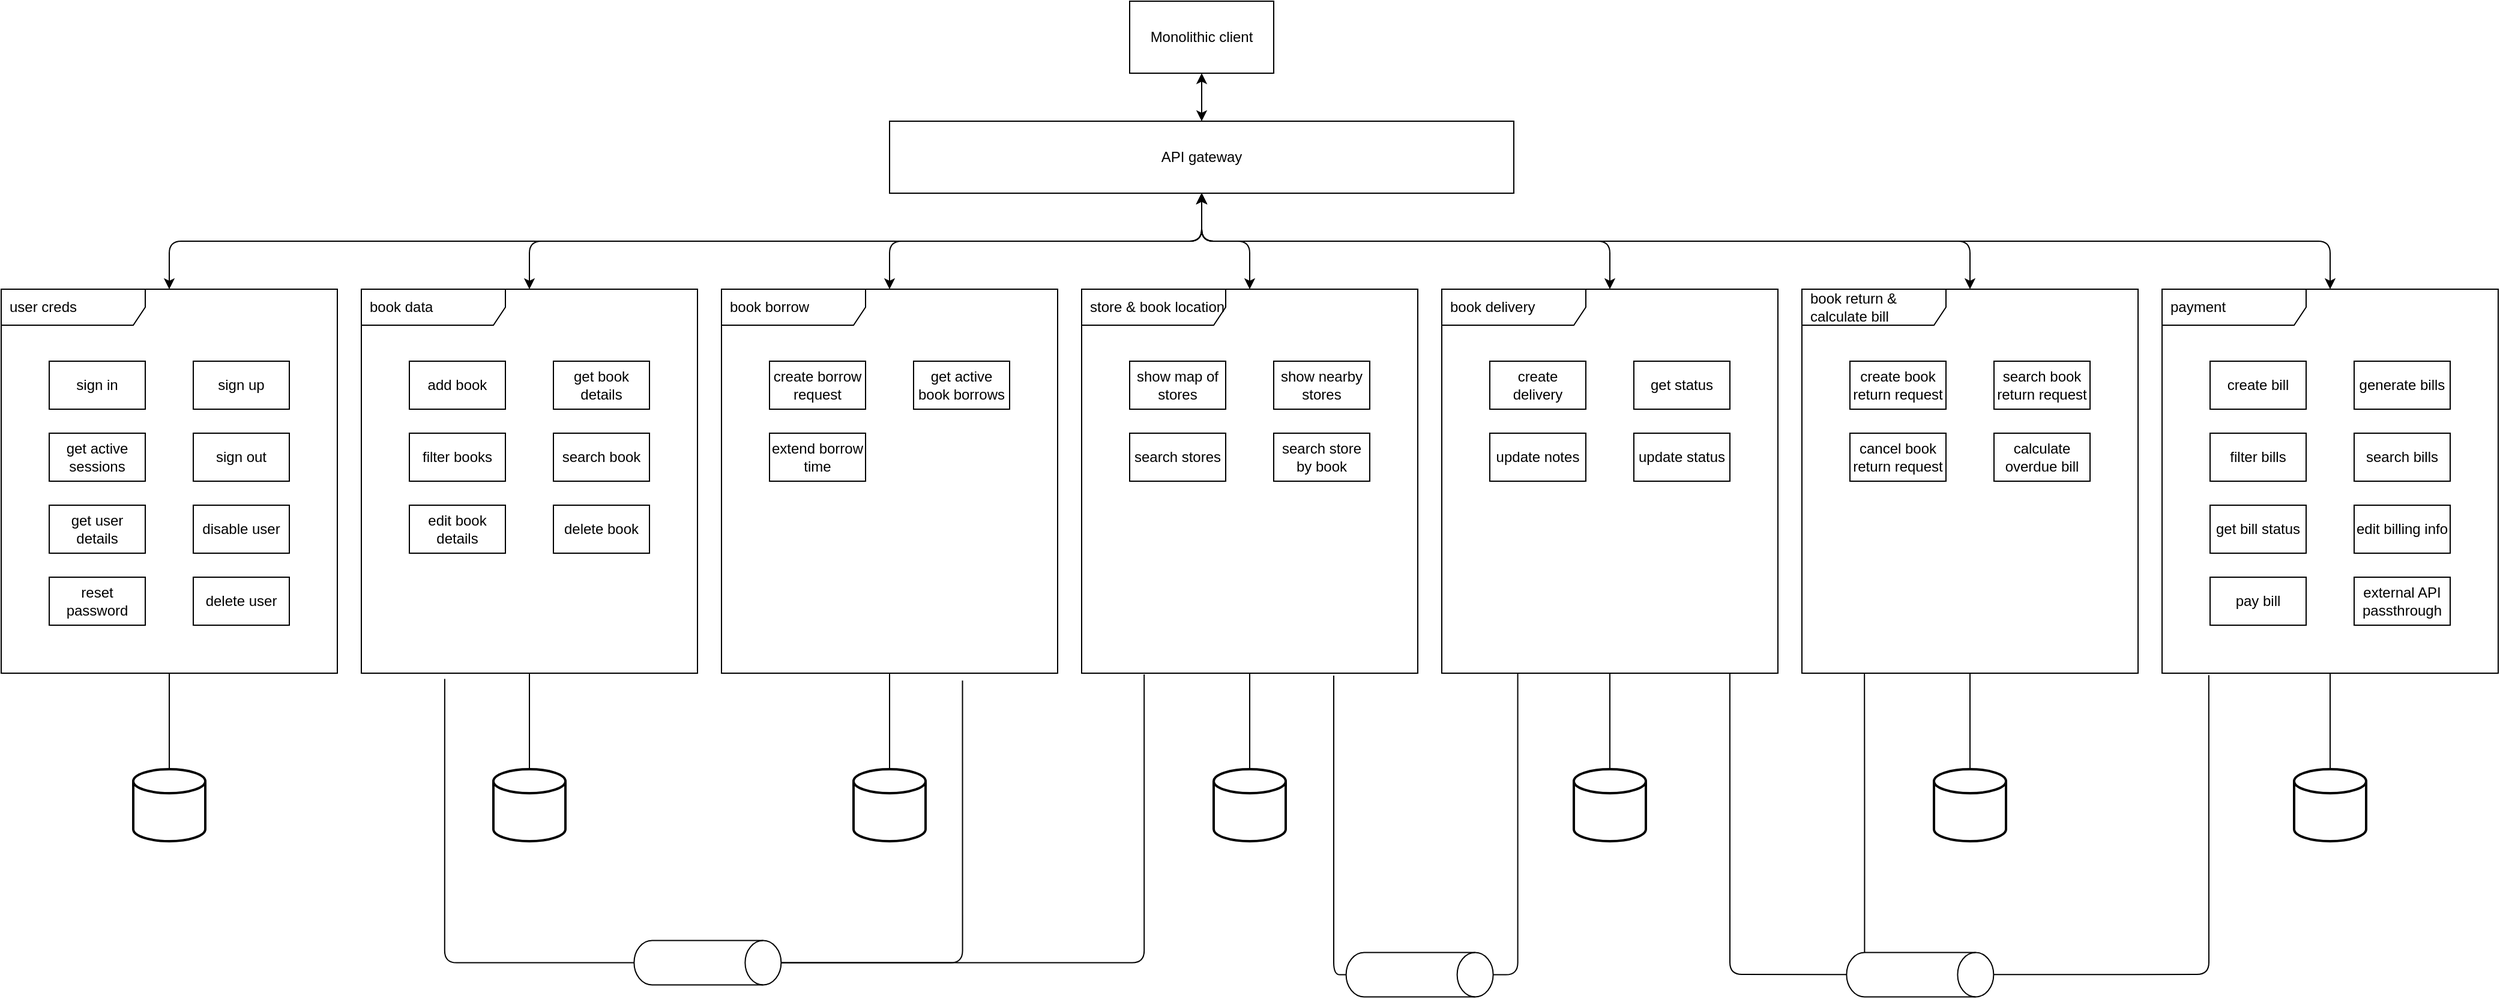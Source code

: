 <mxfile>
    <diagram id="FXrVA7eK3HztWDeZFvjk" name="Page-1">
        <mxGraphModel dx="1247" dy="562" grid="1" gridSize="10" guides="1" tooltips="1" connect="1" arrows="1" fold="1" page="1" pageScale="1" pageWidth="850" pageHeight="1100" math="0" shadow="0">
            <root>
                <mxCell id="0"/>
                <mxCell id="1" parent="0"/>
                <mxCell id="4" value="" style="edgeStyle=none;html=1;startArrow=classic;startFill=1;" parent="1" source="2" target="3" edge="1">
                    <mxGeometry relative="1" as="geometry"/>
                </mxCell>
                <mxCell id="2" value="Monolithic client" style="rounded=0;whiteSpace=wrap;html=1;" parent="1" vertex="1">
                    <mxGeometry x="940" y="40" width="120" height="60" as="geometry"/>
                </mxCell>
                <mxCell id="3" value="API gateway" style="rounded=0;whiteSpace=wrap;html=1;" parent="1" vertex="1">
                    <mxGeometry x="740" y="140" width="520" height="60" as="geometry"/>
                </mxCell>
                <mxCell id="11" value="book borrow" style="shape=umlFrame;whiteSpace=wrap;html=1;width=120;height=30;boundedLbl=1;verticalAlign=middle;align=left;spacingLeft=5;" parent="1" vertex="1">
                    <mxGeometry x="600" y="280" width="280" height="320" as="geometry"/>
                </mxCell>
                <mxCell id="13" value="book return &amp;amp; calculate bill" style="shape=umlFrame;whiteSpace=wrap;html=1;width=120;height=30;boundedLbl=1;verticalAlign=middle;align=left;spacingLeft=5;" parent="1" vertex="1">
                    <mxGeometry x="1500" y="280" width="280" height="320" as="geometry"/>
                </mxCell>
                <mxCell id="25" value="create borrow request" style="rounded=0;whiteSpace=wrap;html=1;" vertex="1" parent="1">
                    <mxGeometry x="640" y="340" width="80" height="40" as="geometry"/>
                </mxCell>
                <mxCell id="26" value="get active book borrows" style="rounded=0;whiteSpace=wrap;html=1;" vertex="1" parent="1">
                    <mxGeometry x="760" y="340" width="80" height="40" as="geometry"/>
                </mxCell>
                <mxCell id="27" value="create book return request" style="rounded=0;whiteSpace=wrap;html=1;" vertex="1" parent="1">
                    <mxGeometry x="1540" y="340" width="80" height="40" as="geometry"/>
                </mxCell>
                <mxCell id="28" value="extend borrow time" style="rounded=0;whiteSpace=wrap;html=1;" vertex="1" parent="1">
                    <mxGeometry x="640" y="400" width="80" height="40" as="geometry"/>
                </mxCell>
                <mxCell id="30" value="cancel book return request" style="rounded=0;whiteSpace=wrap;html=1;" vertex="1" parent="1">
                    <mxGeometry x="1540" y="400" width="80" height="40" as="geometry"/>
                </mxCell>
                <mxCell id="33" value="search book return request" style="rounded=0;whiteSpace=wrap;html=1;" vertex="1" parent="1">
                    <mxGeometry x="1660" y="340" width="80" height="40" as="geometry"/>
                </mxCell>
                <mxCell id="37" value="calculate overdue bill" style="rounded=0;whiteSpace=wrap;html=1;" vertex="1" parent="1">
                    <mxGeometry x="1660" y="400" width="80" height="40" as="geometry"/>
                </mxCell>
                <mxCell id="72" value="" style="group" vertex="1" connectable="0" parent="1">
                    <mxGeometry y="280" width="280" height="320" as="geometry"/>
                </mxCell>
                <mxCell id="5" value="user creds" style="shape=umlFrame;whiteSpace=wrap;html=1;width=120;height=30;boundedLbl=1;verticalAlign=middle;align=left;spacingLeft=5;" parent="72" vertex="1">
                    <mxGeometry width="280" height="320" as="geometry"/>
                </mxCell>
                <mxCell id="6" value="sign in" style="rounded=0;whiteSpace=wrap;html=1;" parent="72" vertex="1">
                    <mxGeometry x="40" y="60" width="80" height="40" as="geometry"/>
                </mxCell>
                <mxCell id="7" value="sign up" style="rounded=0;whiteSpace=wrap;html=1;" parent="72" vertex="1">
                    <mxGeometry x="160" y="60" width="80" height="40" as="geometry"/>
                </mxCell>
                <mxCell id="8" value="get active sessions" style="rounded=0;whiteSpace=wrap;html=1;" parent="72" vertex="1">
                    <mxGeometry x="40" y="120" width="80" height="40" as="geometry"/>
                </mxCell>
                <mxCell id="9" value="sign out" style="rounded=0;whiteSpace=wrap;html=1;" parent="72" vertex="1">
                    <mxGeometry x="160" y="120" width="80" height="40" as="geometry"/>
                </mxCell>
                <mxCell id="12" value="get user details" style="rounded=0;whiteSpace=wrap;html=1;" parent="72" vertex="1">
                    <mxGeometry x="40" y="180" width="80" height="40" as="geometry"/>
                </mxCell>
                <mxCell id="16" value="disable user" style="rounded=0;whiteSpace=wrap;html=1;" parent="72" vertex="1">
                    <mxGeometry x="160" y="180" width="80" height="40" as="geometry"/>
                </mxCell>
                <mxCell id="17" value="reset password" style="rounded=0;whiteSpace=wrap;html=1;" vertex="1" parent="72">
                    <mxGeometry x="40" y="240" width="80" height="40" as="geometry"/>
                </mxCell>
                <mxCell id="22" value="delete user" style="rounded=0;whiteSpace=wrap;html=1;" vertex="1" parent="72">
                    <mxGeometry x="160" y="240" width="80" height="40" as="geometry"/>
                </mxCell>
                <mxCell id="73" value="" style="group" vertex="1" connectable="0" parent="1">
                    <mxGeometry x="300" y="280" width="280" height="320" as="geometry"/>
                </mxCell>
                <mxCell id="10" value="book data" style="shape=umlFrame;whiteSpace=wrap;html=1;width=120;height=30;boundedLbl=1;verticalAlign=middle;align=left;spacingLeft=5;" parent="73" vertex="1">
                    <mxGeometry width="280" height="320" as="geometry"/>
                </mxCell>
                <mxCell id="18" value="add book" style="rounded=0;whiteSpace=wrap;html=1;" vertex="1" parent="73">
                    <mxGeometry x="40" y="60" width="80" height="40" as="geometry"/>
                </mxCell>
                <mxCell id="19" value="search book" style="rounded=0;whiteSpace=wrap;html=1;" vertex="1" parent="73">
                    <mxGeometry x="160" y="120" width="80" height="40" as="geometry"/>
                </mxCell>
                <mxCell id="20" value="get book details" style="rounded=0;whiteSpace=wrap;html=1;" vertex="1" parent="73">
                    <mxGeometry x="160" y="60" width="80" height="40" as="geometry"/>
                </mxCell>
                <mxCell id="21" value="edit book details" style="rounded=0;whiteSpace=wrap;html=1;" vertex="1" parent="73">
                    <mxGeometry x="40" y="180" width="80" height="40" as="geometry"/>
                </mxCell>
                <mxCell id="23" value="delete book" style="rounded=0;whiteSpace=wrap;html=1;" vertex="1" parent="73">
                    <mxGeometry x="160" y="180" width="80" height="40" as="geometry"/>
                </mxCell>
                <mxCell id="24" value="filter books" style="rounded=0;whiteSpace=wrap;html=1;" vertex="1" parent="73">
                    <mxGeometry x="40" y="120" width="80" height="40" as="geometry"/>
                </mxCell>
                <mxCell id="74" value="" style="strokeWidth=2;html=1;shape=mxgraph.flowchart.database;whiteSpace=wrap;" vertex="1" parent="1">
                    <mxGeometry x="110" y="680" width="60" height="60" as="geometry"/>
                </mxCell>
                <mxCell id="75" value="" style="strokeWidth=2;html=1;shape=mxgraph.flowchart.database;whiteSpace=wrap;" vertex="1" parent="1">
                    <mxGeometry x="410" y="680" width="60" height="60" as="geometry"/>
                </mxCell>
                <mxCell id="76" value="" style="strokeWidth=2;html=1;shape=mxgraph.flowchart.database;whiteSpace=wrap;" vertex="1" parent="1">
                    <mxGeometry x="710" y="680" width="60" height="60" as="geometry"/>
                </mxCell>
                <mxCell id="77" value="" style="strokeWidth=2;html=1;shape=mxgraph.flowchart.database;whiteSpace=wrap;" vertex="1" parent="1">
                    <mxGeometry x="1010" y="680" width="60" height="60" as="geometry"/>
                </mxCell>
                <mxCell id="78" value="" style="strokeWidth=2;html=1;shape=mxgraph.flowchart.database;whiteSpace=wrap;" vertex="1" parent="1">
                    <mxGeometry x="1310" y="680" width="60" height="60" as="geometry"/>
                </mxCell>
                <mxCell id="79" value="" style="strokeWidth=2;html=1;shape=mxgraph.flowchart.database;whiteSpace=wrap;" vertex="1" parent="1">
                    <mxGeometry x="1610" y="680" width="60" height="60" as="geometry"/>
                </mxCell>
                <mxCell id="80" value="" style="strokeWidth=2;html=1;shape=mxgraph.flowchart.database;whiteSpace=wrap;" vertex="1" parent="1">
                    <mxGeometry x="1910" y="680" width="60" height="60" as="geometry"/>
                </mxCell>
                <mxCell id="82" value="" style="endArrow=none;html=1;" edge="1" parent="1" source="74" target="5">
                    <mxGeometry width="50" height="50" relative="1" as="geometry">
                        <mxPoint x="190" y="690" as="sourcePoint"/>
                        <mxPoint x="240" y="640" as="targetPoint"/>
                    </mxGeometry>
                </mxCell>
                <mxCell id="83" value="" style="endArrow=none;html=1;" edge="1" parent="1" source="75" target="10">
                    <mxGeometry width="50" height="50" relative="1" as="geometry">
                        <mxPoint x="440" y="750" as="sourcePoint"/>
                        <mxPoint x="240" y="640" as="targetPoint"/>
                    </mxGeometry>
                </mxCell>
                <mxCell id="85" value="" style="endArrow=none;html=1;" edge="1" parent="1" source="76" target="11">
                    <mxGeometry width="50" height="50" relative="1" as="geometry">
                        <mxPoint x="440" y="750" as="sourcePoint"/>
                        <mxPoint x="240" y="640" as="targetPoint"/>
                    </mxGeometry>
                </mxCell>
                <mxCell id="86" value="" style="endArrow=none;html=1;" edge="1" parent="1" source="77" target="14">
                    <mxGeometry width="50" height="50" relative="1" as="geometry">
                        <mxPoint x="1110" y="680" as="sourcePoint"/>
                        <mxPoint x="240" y="640" as="targetPoint"/>
                    </mxGeometry>
                </mxCell>
                <mxCell id="87" value="" style="endArrow=none;html=1;" edge="1" parent="1" source="78" target="66">
                    <mxGeometry width="50" height="50" relative="1" as="geometry">
                        <mxPoint x="1170" y="820" as="sourcePoint"/>
                        <mxPoint x="240" y="640" as="targetPoint"/>
                    </mxGeometry>
                </mxCell>
                <mxCell id="88" value="" style="endArrow=none;html=1;" edge="1" parent="1" source="79" target="13">
                    <mxGeometry width="50" height="50" relative="1" as="geometry">
                        <mxPoint x="1170" y="820" as="sourcePoint"/>
                        <mxPoint x="240" y="640" as="targetPoint"/>
                    </mxGeometry>
                </mxCell>
                <mxCell id="89" value="" style="endArrow=none;html=1;" edge="1" parent="1" source="80" target="45">
                    <mxGeometry width="50" height="50" relative="1" as="geometry">
                        <mxPoint x="1170" y="820" as="sourcePoint"/>
                        <mxPoint x="240" y="640" as="targetPoint"/>
                    </mxGeometry>
                </mxCell>
                <mxCell id="92" value="" style="group" vertex="1" connectable="0" parent="1">
                    <mxGeometry x="1800" y="280" width="280" height="320" as="geometry"/>
                </mxCell>
                <mxCell id="45" value="payment" style="shape=umlFrame;whiteSpace=wrap;html=1;width=120;height=30;boundedLbl=1;verticalAlign=middle;align=left;spacingLeft=5;" vertex="1" parent="92">
                    <mxGeometry width="280" height="320" as="geometry"/>
                </mxCell>
                <mxCell id="29" value="create bill" style="rounded=0;whiteSpace=wrap;html=1;" vertex="1" parent="92">
                    <mxGeometry x="40" y="60" width="80" height="40" as="geometry"/>
                </mxCell>
                <mxCell id="46" value="generate bills" style="rounded=0;whiteSpace=wrap;html=1;" vertex="1" parent="92">
                    <mxGeometry x="160" y="60" width="80" height="40" as="geometry"/>
                </mxCell>
                <mxCell id="47" value="edit billing info" style="rounded=0;whiteSpace=wrap;html=1;" vertex="1" parent="92">
                    <mxGeometry x="160" y="180" width="80" height="40" as="geometry"/>
                </mxCell>
                <mxCell id="49" value="search bills" style="rounded=0;whiteSpace=wrap;html=1;" vertex="1" parent="92">
                    <mxGeometry x="160" y="120" width="80" height="40" as="geometry"/>
                </mxCell>
                <mxCell id="51" value="get bill status" style="rounded=0;whiteSpace=wrap;html=1;" vertex="1" parent="92">
                    <mxGeometry x="40" y="180" width="80" height="40" as="geometry"/>
                </mxCell>
                <mxCell id="70" value="filter bills" style="rounded=0;whiteSpace=wrap;html=1;" vertex="1" parent="92">
                    <mxGeometry x="40" y="120" width="80" height="40" as="geometry"/>
                </mxCell>
                <mxCell id="71" value="pay bill" style="rounded=0;whiteSpace=wrap;html=1;" vertex="1" parent="92">
                    <mxGeometry x="40" y="240" width="80" height="40" as="geometry"/>
                </mxCell>
                <mxCell id="91" value="external API passthrough" style="rounded=0;whiteSpace=wrap;html=1;" vertex="1" parent="92">
                    <mxGeometry x="160" y="240" width="80" height="40" as="geometry"/>
                </mxCell>
                <mxCell id="94" value="" style="group" vertex="1" connectable="0" parent="1">
                    <mxGeometry x="1200" y="280" width="280" height="362.5" as="geometry"/>
                </mxCell>
                <mxCell id="66" value="book delivery" style="shape=umlFrame;whiteSpace=wrap;html=1;width=120;height=30;boundedLbl=1;verticalAlign=middle;align=left;spacingLeft=5;" vertex="1" parent="94">
                    <mxGeometry width="280" height="320" as="geometry"/>
                </mxCell>
                <mxCell id="67" value="create delivery" style="rounded=0;whiteSpace=wrap;html=1;" vertex="1" parent="94">
                    <mxGeometry x="40" y="60" width="80" height="40" as="geometry"/>
                </mxCell>
                <mxCell id="68" value="get status" style="rounded=0;whiteSpace=wrap;html=1;" vertex="1" parent="94">
                    <mxGeometry x="160" y="60" width="80" height="40" as="geometry"/>
                </mxCell>
                <mxCell id="69" value="update notes" style="rounded=0;whiteSpace=wrap;html=1;" vertex="1" parent="94">
                    <mxGeometry x="40" y="120" width="80" height="40" as="geometry"/>
                </mxCell>
                <mxCell id="93" value="update status" style="rounded=0;whiteSpace=wrap;html=1;" vertex="1" parent="94">
                    <mxGeometry x="160" y="120" width="80" height="40" as="geometry"/>
                </mxCell>
                <mxCell id="95" value="" style="group" vertex="1" connectable="0" parent="1">
                    <mxGeometry x="900" y="280" width="280" height="320" as="geometry"/>
                </mxCell>
                <mxCell id="14" value="store &amp;amp; book location" style="shape=umlFrame;whiteSpace=wrap;html=1;width=120;height=30;boundedLbl=1;verticalAlign=middle;align=left;spacingLeft=5;" parent="95" vertex="1">
                    <mxGeometry width="280" height="320" as="geometry"/>
                </mxCell>
                <mxCell id="38" value="show map of stores" style="rounded=0;whiteSpace=wrap;html=1;" vertex="1" parent="95">
                    <mxGeometry x="40" y="60" width="80" height="40" as="geometry"/>
                </mxCell>
                <mxCell id="39" value="show nearby stores" style="rounded=0;whiteSpace=wrap;html=1;" vertex="1" parent="95">
                    <mxGeometry x="160" y="60" width="80" height="40" as="geometry"/>
                </mxCell>
                <mxCell id="42" value="search stores" style="rounded=0;whiteSpace=wrap;html=1;" vertex="1" parent="95">
                    <mxGeometry x="40" y="120" width="80" height="40" as="geometry"/>
                </mxCell>
                <mxCell id="43" value="search store by book" style="rounded=0;whiteSpace=wrap;html=1;" vertex="1" parent="95">
                    <mxGeometry x="160" y="120" width="80" height="40" as="geometry"/>
                </mxCell>
                <mxCell id="98" value="" style="endArrow=none;html=1;entryX=0.857;entryY=1.001;entryDx=0;entryDy=0;entryPerimeter=0;" edge="1" parent="1" source="97" target="66">
                    <mxGeometry width="50" height="50" relative="1" as="geometry">
                        <mxPoint x="1460" y="760" as="sourcePoint"/>
                        <mxPoint x="1430" y="630" as="targetPoint"/>
                        <Array as="points">
                            <mxPoint x="1440" y="851"/>
                        </Array>
                    </mxGeometry>
                </mxCell>
                <mxCell id="101" style="edgeStyle=orthogonalEdgeStyle;html=1;exitX=0;exitY=1;exitDx=0;exitDy=-15;exitPerimeter=0;entryX=0.186;entryY=0.999;entryDx=0;entryDy=0;entryPerimeter=0;startArrow=none;startFill=0;endArrow=none;endFill=0;" edge="1" parent="1" source="97" target="13">
                    <mxGeometry relative="1" as="geometry"/>
                </mxCell>
                <mxCell id="97" value="" style="shape=cylinder3;whiteSpace=wrap;html=1;boundedLbl=1;backgroundOutline=1;size=15;rotation=90;" vertex="1" parent="1">
                    <mxGeometry x="1580" y="790" width="36.88" height="122.5" as="geometry"/>
                </mxCell>
                <mxCell id="100" value="" style="endArrow=none;html=1;entryX=0.139;entryY=1.005;entryDx=0;entryDy=0;entryPerimeter=0;" edge="1" parent="1" source="97" target="45">
                    <mxGeometry width="50" height="50" relative="1" as="geometry">
                        <mxPoint x="1810" y="830" as="sourcePoint"/>
                        <mxPoint x="1860" y="780" as="targetPoint"/>
                        <Array as="points">
                            <mxPoint x="1839" y="851"/>
                        </Array>
                    </mxGeometry>
                </mxCell>
                <mxCell id="103" style="edgeStyle=orthogonalEdgeStyle;html=1;exitX=0.5;exitY=1;exitDx=0;exitDy=0;exitPerimeter=0;entryX=0.248;entryY=1.015;entryDx=0;entryDy=0;entryPerimeter=0;startArrow=none;startFill=0;endArrow=none;endFill=0;" edge="1" parent="1" source="102" target="10">
                    <mxGeometry relative="1" as="geometry">
                        <Array as="points">
                            <mxPoint x="369" y="841"/>
                        </Array>
                    </mxGeometry>
                </mxCell>
                <mxCell id="104" style="edgeStyle=orthogonalEdgeStyle;html=1;exitX=0.5;exitY=0;exitDx=0;exitDy=0;exitPerimeter=0;entryX=0.717;entryY=1.019;entryDx=0;entryDy=0;entryPerimeter=0;startArrow=none;startFill=0;endArrow=none;endFill=0;" edge="1" parent="1" source="102" target="11">
                    <mxGeometry relative="1" as="geometry">
                        <Array as="points">
                            <mxPoint x="801" y="841"/>
                        </Array>
                    </mxGeometry>
                </mxCell>
                <mxCell id="108" style="edgeStyle=orthogonalEdgeStyle;html=1;exitX=0.5;exitY=0;exitDx=0;exitDy=0;exitPerimeter=0;entryX=0.186;entryY=1.003;entryDx=0;entryDy=0;entryPerimeter=0;startArrow=none;startFill=0;endArrow=none;endFill=0;" edge="1" parent="1" source="102" target="14">
                    <mxGeometry relative="1" as="geometry"/>
                </mxCell>
                <mxCell id="102" value="" style="shape=cylinder3;whiteSpace=wrap;html=1;boundedLbl=1;backgroundOutline=1;size=15;rotation=90;" vertex="1" parent="1">
                    <mxGeometry x="570" y="780" width="36.88" height="122.5" as="geometry"/>
                </mxCell>
                <mxCell id="111" style="edgeStyle=orthogonalEdgeStyle;html=1;exitX=0.5;exitY=1;exitDx=0;exitDy=0;exitPerimeter=0;startArrow=none;startFill=0;endArrow=none;endFill=0;" edge="1" parent="1" source="110">
                    <mxGeometry relative="1" as="geometry">
                        <Array as="points">
                            <mxPoint x="1110" y="851"/>
                            <mxPoint x="1110" y="602"/>
                        </Array>
                        <mxPoint x="1110" y="602" as="targetPoint"/>
                    </mxGeometry>
                </mxCell>
                <mxCell id="112" style="edgeStyle=orthogonalEdgeStyle;html=1;exitX=0.5;exitY=0;exitDx=0;exitDy=0;exitPerimeter=0;entryX=0.226;entryY=0.999;entryDx=0;entryDy=0;entryPerimeter=0;startArrow=none;startFill=0;endArrow=none;endFill=0;" edge="1" parent="1" source="110" target="66">
                    <mxGeometry relative="1" as="geometry"/>
                </mxCell>
                <mxCell id="110" value="" style="shape=cylinder3;whiteSpace=wrap;html=1;boundedLbl=1;backgroundOutline=1;size=15;rotation=90;" vertex="1" parent="1">
                    <mxGeometry x="1163.12" y="790" width="36.88" height="122.5" as="geometry"/>
                </mxCell>
                <mxCell id="113" value="" style="edgeStyle=none;html=1;startArrow=classic;startFill=1;" edge="1" parent="1" source="5" target="3">
                    <mxGeometry relative="1" as="geometry">
                        <Array as="points">
                            <mxPoint x="140" y="240"/>
                            <mxPoint x="1000" y="240"/>
                        </Array>
                    </mxGeometry>
                </mxCell>
                <mxCell id="114" value="" style="edgeStyle=none;html=1;startArrow=classic;startFill=1;" edge="1" parent="1" source="10" target="3">
                    <mxGeometry relative="1" as="geometry">
                        <Array as="points">
                            <mxPoint x="440" y="240"/>
                            <mxPoint x="1000" y="240"/>
                        </Array>
                    </mxGeometry>
                </mxCell>
                <mxCell id="115" value="" style="edgeStyle=none;html=1;startArrow=classic;startFill=1;" edge="1" parent="1" source="11" target="3">
                    <mxGeometry relative="1" as="geometry">
                        <Array as="points">
                            <mxPoint x="740" y="240"/>
                            <mxPoint x="1000" y="240"/>
                        </Array>
                    </mxGeometry>
                </mxCell>
                <mxCell id="116" value="" style="edgeStyle=none;html=1;startArrow=classic;startFill=1;" edge="1" parent="1" source="14" target="3">
                    <mxGeometry relative="1" as="geometry">
                        <Array as="points">
                            <mxPoint x="1040" y="240"/>
                            <mxPoint x="1000" y="240"/>
                        </Array>
                    </mxGeometry>
                </mxCell>
                <mxCell id="117" value="" style="edgeStyle=none;html=1;startArrow=classic;startFill=1;" edge="1" parent="1" source="66" target="3">
                    <mxGeometry relative="1" as="geometry">
                        <Array as="points">
                            <mxPoint x="1340" y="240"/>
                            <mxPoint x="1000" y="240"/>
                        </Array>
                    </mxGeometry>
                </mxCell>
                <mxCell id="118" value="" style="edgeStyle=none;html=1;startArrow=classic;startFill=1;" edge="1" parent="1" source="13" target="3">
                    <mxGeometry relative="1" as="geometry">
                        <Array as="points">
                            <mxPoint x="1640" y="240"/>
                            <mxPoint x="1000" y="240"/>
                        </Array>
                    </mxGeometry>
                </mxCell>
                <mxCell id="119" value="" style="edgeStyle=none;html=1;startArrow=classic;startFill=1;" edge="1" parent="1" source="45" target="3">
                    <mxGeometry relative="1" as="geometry">
                        <Array as="points">
                            <mxPoint x="1940" y="240"/>
                            <mxPoint x="1000" y="240"/>
                        </Array>
                    </mxGeometry>
                </mxCell>
            </root>
        </mxGraphModel>
    </diagram>
</mxfile>
